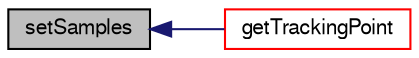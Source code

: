 digraph "setSamples"
{
  bgcolor="transparent";
  edge [fontname="FreeSans",fontsize="10",labelfontname="FreeSans",labelfontsize="10"];
  node [fontname="FreeSans",fontsize="10",shape=record];
  rankdir="LR";
  Node1167 [label="setSamples",height=0.2,width=0.4,color="black", fillcolor="grey75", style="filled", fontcolor="black"];
  Node1167 -> Node1168 [dir="back",color="midnightblue",fontsize="10",style="solid",fontname="FreeSans"];
  Node1168 [label="getTrackingPoint",height=0.2,width=0.4,color="red",URL="$a29314.html#a998d43bd7fdb8195b9f18f8aa8a93252",tooltip="Calculates start of tracking given samplePt and first boundary. "];
}
